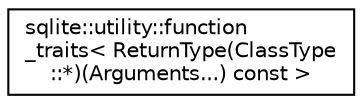 digraph "Graphical Class Hierarchy"
{
  edge [fontname="Helvetica",fontsize="10",labelfontname="Helvetica",labelfontsize="10"];
  node [fontname="Helvetica",fontsize="10",shape=record];
  rankdir="LR";
  Node1 [label="sqlite::utility::function\l_traits\< ReturnType(ClassType\l::*)(Arguments...) const  \>",height=0.2,width=0.4,color="black", fillcolor="white", style="filled",URL="$structsqlite_1_1utility_1_1function__traits_3_01_return_type_07_class_type_1_1_5_08_07_arguments_8_8_8_08_01const_01_01_4.html"];
}
